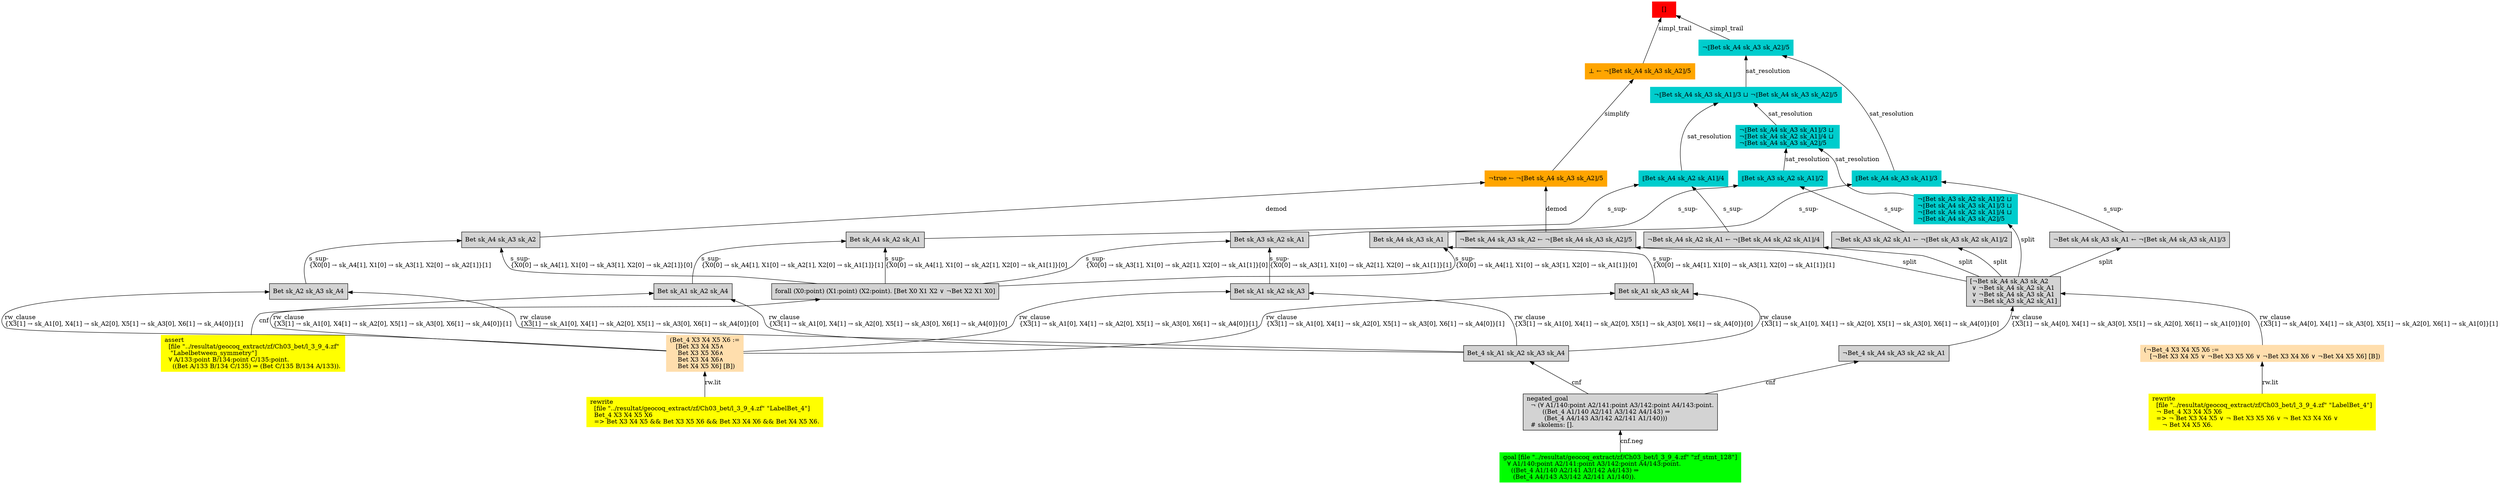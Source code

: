 digraph "unsat_graph" {
  vertex_0 [color=red, label="[]", shape=box, style=filled];
  vertex_0 -> vertex_1 [label="simpl_trail", dir="back"];
  vertex_1 [color=cyan3, shape=box, label="¬⟦Bet sk_A4 sk_A3 sk_A2⟧/5\l", style=filled];
  vertex_1 -> vertex_2 [label="sat_resolution", dir="back"];
  vertex_2 [color=cyan3, shape=box, label="⟦Bet sk_A4 sk_A3 sk_A1⟧/3\l", style=filled];
  vertex_2 -> vertex_3 [label="s_sup-\l", dir="back"];
  vertex_3 [shape=box, label="¬Bet sk_A4 sk_A3 sk_A1 ← ¬⟦Bet sk_A4 sk_A3 sk_A1⟧/3\l", style=filled];
  vertex_3 -> vertex_4 [label="split", dir="back"];
  vertex_4 [shape=box, label="[¬Bet sk_A4 sk_A3 sk_A2\l ∨ ¬Bet sk_A4 sk_A2 sk_A1\l ∨ ¬Bet sk_A4 sk_A3 sk_A1\l ∨ ¬Bet sk_A3 sk_A2 sk_A1]\l", style=filled];
  vertex_4 -> vertex_5 [label="rw_clause\l\{X3[1] → sk_A4[0], X4[1] → sk_A3[0], X5[1] → sk_A2[0], X6[1] → sk_A1[0]\}[1]\l", dir="back"];
  vertex_5 [color=navajowhite, shape=box, label="(¬Bet_4 X3 X4 X5 X6 :=\l   [¬Bet X3 X4 X5 ∨ ¬Bet X3 X5 X6 ∨ ¬Bet X3 X4 X6 ∨ ¬Bet X4 X5 X6] [B])\l", style=filled];
  vertex_5 -> vertex_6 [label="rw.lit", dir="back"];
  vertex_6 [color=yellow, shape=box, label="rewrite\l  [file \"../resultat/geocoq_extract/zf/Ch03_bet/l_3_9_4.zf\" \"LabelBet_4\"]\l  ¬ Bet_4 X3 X4 X5 X6\l  =\> ¬ Bet X3 X4 X5 ∨ ¬ Bet X3 X5 X6 ∨ ¬ Bet X3 X4 X6 ∨ \l     ¬ Bet X4 X5 X6.\l", style=filled];
  vertex_4 -> vertex_7 [label="rw_clause\l\{X3[1] → sk_A4[0], X4[1] → sk_A3[0], X5[1] → sk_A2[0], X6[1] → sk_A1[0]\}[0]\l", dir="back"];
  vertex_7 [shape=box, label="¬Bet_4 sk_A4 sk_A3 sk_A2 sk_A1\l", style=filled];
  vertex_7 -> vertex_8 [label="cnf", dir="back"];
  vertex_8 [shape=box, label="negated_goal\l  ¬ (∀ A1/140:point A2/141:point A3/142:point A4/143:point.\l        ((Bet_4 A1/140 A2/141 A3/142 A4/143) ⇒\l         (Bet_4 A4/143 A3/142 A2/141 A1/140)))\l  # skolems: [].\l", style=filled];
  vertex_8 -> vertex_9 [label="cnf.neg", dir="back"];
  vertex_9 [color=green, shape=box, label="goal [file \"../resultat/geocoq_extract/zf/Ch03_bet/l_3_9_4.zf\" \"zf_stmt_128\"]\l  ∀ A1/140:point A2/141:point A3/142:point A4/143:point.\l    ((Bet_4 A1/140 A2/141 A3/142 A4/143) ⇒\l     (Bet_4 A4/143 A3/142 A2/141 A1/140)).\l", style=filled];
  vertex_2 -> vertex_10 [label="s_sup-\l", dir="back"];
  vertex_10 [shape=box, label="Bet sk_A4 sk_A3 sk_A1\l", style=filled];
  vertex_10 -> vertex_11 [label="s_sup-\l\{X0[0] → sk_A4[1], X1[0] → sk_A3[1], X2[0] → sk_A1[1]\}[0]\l", dir="back"];
  vertex_11 [shape=box, label="forall (X0:point) (X1:point) (X2:point). [Bet X0 X1 X2 ∨ ¬Bet X2 X1 X0]\l", style=filled];
  vertex_11 -> vertex_12 [label="cnf", dir="back"];
  vertex_12 [color=yellow, shape=box, label="assert\l  [file \"../resultat/geocoq_extract/zf/Ch03_bet/l_3_9_4.zf\" \l   \"Labelbetween_symmetry\"]\l  ∀ A/133:point B/134:point C/135:point.\l    ((Bet A/133 B/134 C/135) ⇒ (Bet C/135 B/134 A/133)).\l", style=filled];
  vertex_10 -> vertex_13 [label="s_sup-\l\{X0[0] → sk_A4[1], X1[0] → sk_A3[1], X2[0] → sk_A1[1]\}[1]\l", dir="back"];
  vertex_13 [shape=box, label="Bet sk_A1 sk_A3 sk_A4\l", style=filled];
  vertex_13 -> vertex_14 [label="rw_clause\l\{X3[1] → sk_A1[0], X4[1] → sk_A2[0], X5[1] → sk_A3[0], X6[1] → sk_A4[0]\}[1]\l", dir="back"];
  vertex_14 [color=navajowhite, shape=box, label="(Bet_4 X3 X4 X5 X6 :=\l   [Bet X3 X4 X5∧\l    Bet X3 X5 X6∧\l    Bet X3 X4 X6∧\l    Bet X4 X5 X6] [B])\l", style=filled];
  vertex_14 -> vertex_15 [label="rw.lit", dir="back"];
  vertex_15 [color=yellow, shape=box, label="rewrite\l  [file \"../resultat/geocoq_extract/zf/Ch03_bet/l_3_9_4.zf\" \"LabelBet_4\"]\l  Bet_4 X3 X4 X5 X6\l  =\> Bet X3 X4 X5 && Bet X3 X5 X6 && Bet X3 X4 X6 && Bet X4 X5 X6.\l", style=filled];
  vertex_13 -> vertex_16 [label="rw_clause\l\{X3[1] → sk_A1[0], X4[1] → sk_A2[0], X5[1] → sk_A3[0], X6[1] → sk_A4[0]\}[0]\l", dir="back"];
  vertex_16 [shape=box, label="Bet_4 sk_A1 sk_A2 sk_A3 sk_A4\l", style=filled];
  vertex_16 -> vertex_8 [label="cnf", dir="back"];
  vertex_1 -> vertex_17 [label="sat_resolution", dir="back"];
  vertex_17 [color=cyan3, shape=box, label="¬⟦Bet sk_A4 sk_A3 sk_A1⟧/3 ⊔ ¬⟦Bet sk_A4 sk_A3 sk_A2⟧/5\l", style=filled];
  vertex_17 -> vertex_18 [label="sat_resolution", dir="back"];
  vertex_18 [color=cyan3, shape=box, label="⟦Bet sk_A4 sk_A2 sk_A1⟧/4\l", style=filled];
  vertex_18 -> vertex_19 [label="s_sup-\l", dir="back"];
  vertex_19 [shape=box, label="¬Bet sk_A4 sk_A2 sk_A1 ← ¬⟦Bet sk_A4 sk_A2 sk_A1⟧/4\l", style=filled];
  vertex_19 -> vertex_4 [label="split", dir="back"];
  vertex_18 -> vertex_20 [label="s_sup-\l", dir="back"];
  vertex_20 [shape=box, label="Bet sk_A4 sk_A2 sk_A1\l", style=filled];
  vertex_20 -> vertex_11 [label="s_sup-\l\{X0[0] → sk_A4[1], X1[0] → sk_A2[1], X2[0] → sk_A1[1]\}[0]\l", dir="back"];
  vertex_20 -> vertex_21 [label="s_sup-\l\{X0[0] → sk_A4[1], X1[0] → sk_A2[1], X2[0] → sk_A1[1]\}[1]\l", dir="back"];
  vertex_21 [shape=box, label="Bet sk_A1 sk_A2 sk_A4\l", style=filled];
  vertex_21 -> vertex_14 [label="rw_clause\l\{X3[1] → sk_A1[0], X4[1] → sk_A2[0], X5[1] → sk_A3[0], X6[1] → sk_A4[0]\}[1]\l", dir="back"];
  vertex_21 -> vertex_16 [label="rw_clause\l\{X3[1] → sk_A1[0], X4[1] → sk_A2[0], X5[1] → sk_A3[0], X6[1] → sk_A4[0]\}[0]\l", dir="back"];
  vertex_17 -> vertex_22 [label="sat_resolution", dir="back"];
  vertex_22 [color=cyan3, shape=box, label="¬⟦Bet sk_A4 sk_A3 sk_A1⟧/3 ⊔ \l¬⟦Bet sk_A4 sk_A2 sk_A1⟧/4 ⊔ \l¬⟦Bet sk_A4 sk_A3 sk_A2⟧/5\l", style=filled];
  vertex_22 -> vertex_23 [label="sat_resolution", dir="back"];
  vertex_23 [color=cyan3, shape=box, label="⟦Bet sk_A3 sk_A2 sk_A1⟧/2\l", style=filled];
  vertex_23 -> vertex_24 [label="s_sup-\l", dir="back"];
  vertex_24 [shape=box, label="¬Bet sk_A3 sk_A2 sk_A1 ← ¬⟦Bet sk_A3 sk_A2 sk_A1⟧/2\l", style=filled];
  vertex_24 -> vertex_4 [label="split", dir="back"];
  vertex_23 -> vertex_25 [label="s_sup-\l", dir="back"];
  vertex_25 [shape=box, label="Bet sk_A3 sk_A2 sk_A1\l", style=filled];
  vertex_25 -> vertex_11 [label="s_sup-\l\{X0[0] → sk_A3[1], X1[0] → sk_A2[1], X2[0] → sk_A1[1]\}[0]\l", dir="back"];
  vertex_25 -> vertex_26 [label="s_sup-\l\{X0[0] → sk_A3[1], X1[0] → sk_A2[1], X2[0] → sk_A1[1]\}[1]\l", dir="back"];
  vertex_26 [shape=box, label="Bet sk_A1 sk_A2 sk_A3\l", style=filled];
  vertex_26 -> vertex_14 [label="rw_clause\l\{X3[1] → sk_A1[0], X4[1] → sk_A2[0], X5[1] → sk_A3[0], X6[1] → sk_A4[0]\}[1]\l", dir="back"];
  vertex_26 -> vertex_16 [label="rw_clause\l\{X3[1] → sk_A1[0], X4[1] → sk_A2[0], X5[1] → sk_A3[0], X6[1] → sk_A4[0]\}[0]\l", dir="back"];
  vertex_22 -> vertex_27 [label="sat_resolution", dir="back"];
  vertex_27 [color=cyan3, shape=box, label="¬⟦Bet sk_A3 sk_A2 sk_A1⟧/2 ⊔ \l¬⟦Bet sk_A4 sk_A3 sk_A1⟧/3 ⊔ \l¬⟦Bet sk_A4 sk_A2 sk_A1⟧/4 ⊔ \l¬⟦Bet sk_A4 sk_A3 sk_A2⟧/5\l", style=filled];
  vertex_27 -> vertex_4 [label="split", dir="back"];
  vertex_0 -> vertex_28 [label="simpl_trail", dir="back"];
  vertex_28 [color=orange, shape=box, label="⊥ ← ¬⟦Bet sk_A4 sk_A3 sk_A2⟧/5\l", style=filled];
  vertex_28 -> vertex_29 [label="simplify", dir="back"];
  vertex_29 [color=orange, shape=box, label="¬true ← ¬⟦Bet sk_A4 sk_A3 sk_A2⟧/5\l", style=filled];
  vertex_29 -> vertex_30 [label="demod", dir="back"];
  vertex_30 [shape=box, label="Bet sk_A4 sk_A3 sk_A2\l", style=filled];
  vertex_30 -> vertex_11 [label="s_sup-\l\{X0[0] → sk_A4[1], X1[0] → sk_A3[1], X2[0] → sk_A2[1]\}[0]\l", dir="back"];
  vertex_30 -> vertex_31 [label="s_sup-\l\{X0[0] → sk_A4[1], X1[0] → sk_A3[1], X2[0] → sk_A2[1]\}[1]\l", dir="back"];
  vertex_31 [shape=box, label="Bet sk_A2 sk_A3 sk_A4\l", style=filled];
  vertex_31 -> vertex_14 [label="rw_clause\l\{X3[1] → sk_A1[0], X4[1] → sk_A2[0], X5[1] → sk_A3[0], X6[1] → sk_A4[0]\}[1]\l", dir="back"];
  vertex_31 -> vertex_16 [label="rw_clause\l\{X3[1] → sk_A1[0], X4[1] → sk_A2[0], X5[1] → sk_A3[0], X6[1] → sk_A4[0]\}[0]\l", dir="back"];
  vertex_29 -> vertex_32 [label="demod", dir="back"];
  vertex_32 [shape=box, label="¬Bet sk_A4 sk_A3 sk_A2 ← ¬⟦Bet sk_A4 sk_A3 sk_A2⟧/5\l", style=filled];
  vertex_32 -> vertex_4 [label="split", dir="back"];
  }


